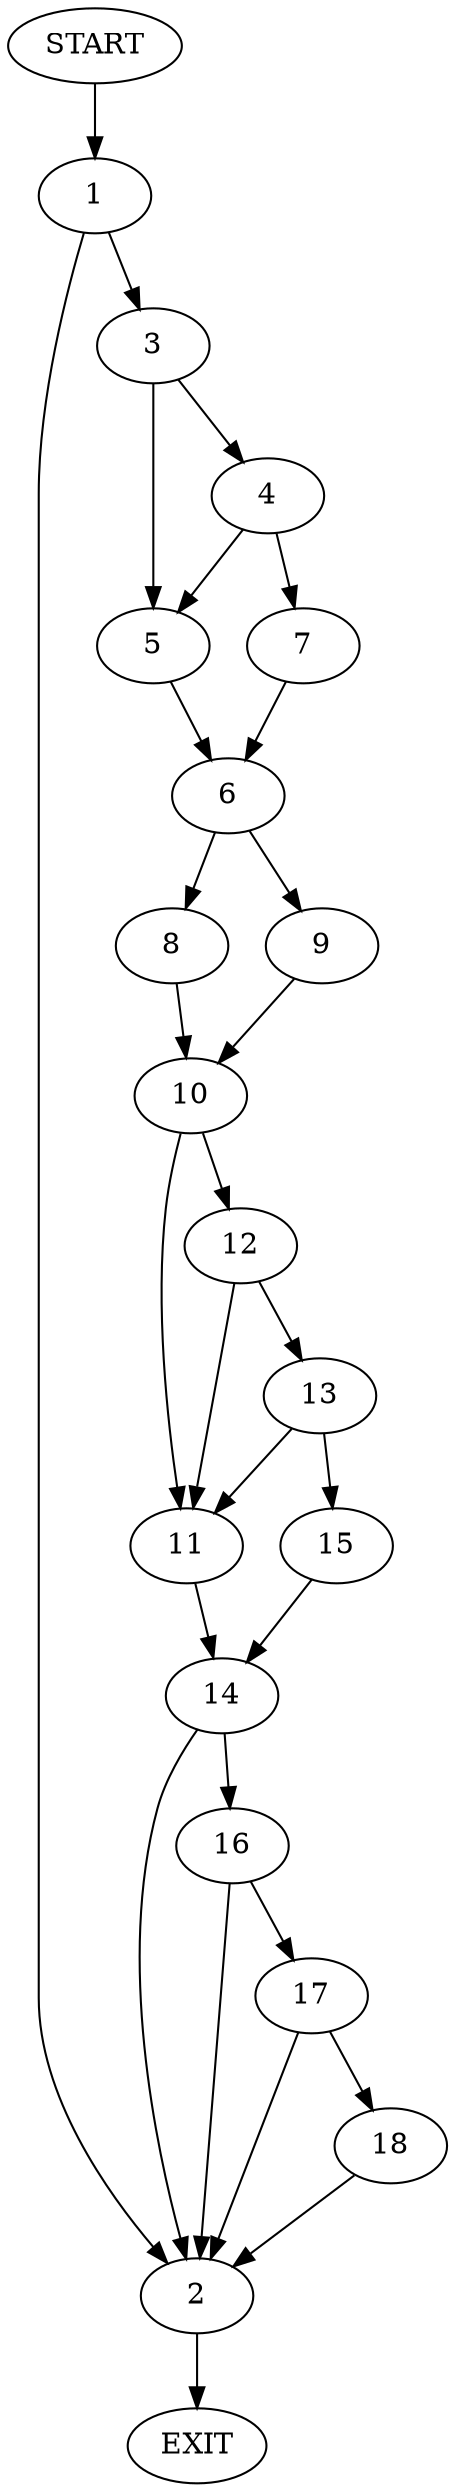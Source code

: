 digraph {
0 [label="START"];
1;
2;
3;
4;
5;
6;
7;
8;
9;
10;
11;
12;
13;
14;
15;
16;
17;
18;
19 [label="EXIT"];
0 -> 1;
1 -> 2;
1 -> 3;
3 -> 4;
3 -> 5;
2 -> 19;
5 -> 6;
4 -> 7;
4 -> 5;
7 -> 6;
6 -> 8;
6 -> 9;
9 -> 10;
8 -> 10;
10 -> 11;
10 -> 12;
12 -> 11;
12 -> 13;
11 -> 14;
13 -> 11;
13 -> 15;
15 -> 14;
14 -> 2;
14 -> 16;
16 -> 2;
16 -> 17;
17 -> 2;
17 -> 18;
18 -> 2;
}